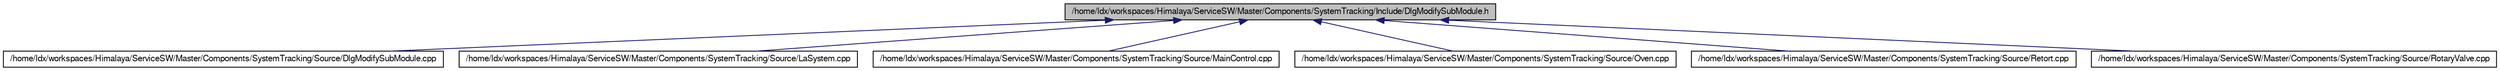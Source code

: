 digraph G
{
  edge [fontname="FreeSans",fontsize="10",labelfontname="FreeSans",labelfontsize="10"];
  node [fontname="FreeSans",fontsize="10",shape=record];
  Node1 [label="/home/ldx/workspaces/Himalaya/ServiceSW/Master/Components/SystemTracking/Include/DlgModifySubModule.h",height=0.2,width=0.4,color="black", fillcolor="grey75", style="filled" fontcolor="black"];
  Node1 -> Node2 [dir="back",color="midnightblue",fontsize="10",style="solid",fontname="FreeSans"];
  Node2 [label="/home/ldx/workspaces/Himalaya/ServiceSW/Master/Components/SystemTracking/Source/DlgModifySubModule.cpp",height=0.2,width=0.4,color="black", fillcolor="white", style="filled",URL="$DlgModifySubModule_8cpp.html",tooltip="Implementation of Modify module dialog."];
  Node1 -> Node3 [dir="back",color="midnightblue",fontsize="10",style="solid",fontname="FreeSans"];
  Node3 [label="/home/ldx/workspaces/Himalaya/ServiceSW/Master/Components/SystemTracking/Source/LaSystem.cpp",height=0.2,width=0.4,color="black", fillcolor="white", style="filled",URL="$LaSystem_8cpp.html",tooltip="Implementation of Liquid and Air system configuration class."];
  Node1 -> Node4 [dir="back",color="midnightblue",fontsize="10",style="solid",fontname="FreeSans"];
  Node4 [label="/home/ldx/workspaces/Himalaya/ServiceSW/Master/Components/SystemTracking/Source/MainControl.cpp",height=0.2,width=0.4,color="black", fillcolor="white", style="filled",URL="$MainControl_8cpp.html",tooltip="Implementation of Main control configuration class."];
  Node1 -> Node5 [dir="back",color="midnightblue",fontsize="10",style="solid",fontname="FreeSans"];
  Node5 [label="/home/ldx/workspaces/Himalaya/ServiceSW/Master/Components/SystemTracking/Source/Oven.cpp",height=0.2,width=0.4,color="black", fillcolor="white", style="filled",URL="$Oven_8cpp.html",tooltip="Implementation of Oven configuration class."];
  Node1 -> Node6 [dir="back",color="midnightblue",fontsize="10",style="solid",fontname="FreeSans"];
  Node6 [label="/home/ldx/workspaces/Himalaya/ServiceSW/Master/Components/SystemTracking/Source/Retort.cpp",height=0.2,width=0.4,color="black", fillcolor="white", style="filled",URL="$Retort_8cpp.html",tooltip="Implementation of Retort configuration class."];
  Node1 -> Node7 [dir="back",color="midnightblue",fontsize="10",style="solid",fontname="FreeSans"];
  Node7 [label="/home/ldx/workspaces/Himalaya/ServiceSW/Master/Components/SystemTracking/Source/RotaryValve.cpp",height=0.2,width=0.4,color="black", fillcolor="white", style="filled",URL="$RotaryValve_8cpp.html",tooltip="Implementation of Rotary Valve configuration class."];
}
